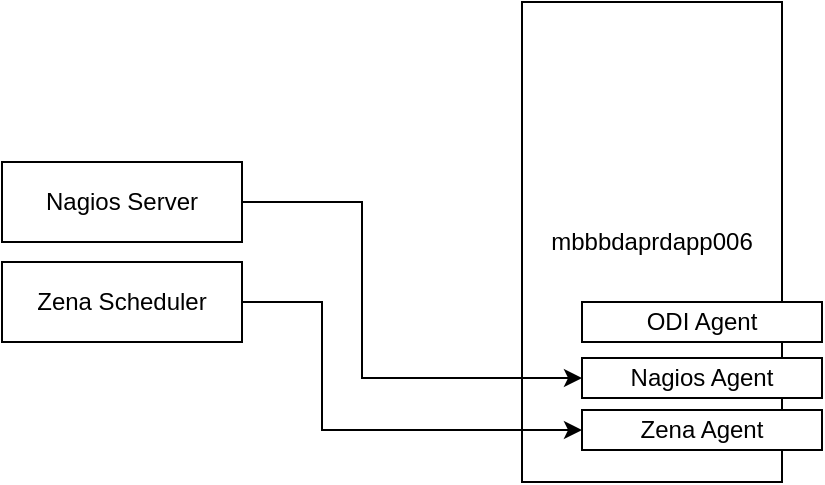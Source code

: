 <mxfile version="21.8.0" type="github">
  <diagram id="C5RBs43oDa-KdzZeNtuy" name="Page-1">
    <mxGraphModel dx="1514" dy="751" grid="1" gridSize="10" guides="1" tooltips="1" connect="1" arrows="1" fold="1" page="1" pageScale="1" pageWidth="1169" pageHeight="827" math="0" shadow="0">
      <root>
        <mxCell id="WIyWlLk6GJQsqaUBKTNV-0" />
        <mxCell id="WIyWlLk6GJQsqaUBKTNV-1" parent="WIyWlLk6GJQsqaUBKTNV-0" />
        <mxCell id="98sGe1JAiiOJ3lhRMk25-1" value="mbbbdaprdapp006" style="rounded=0;whiteSpace=wrap;html=1;" vertex="1" parent="WIyWlLk6GJQsqaUBKTNV-1">
          <mxGeometry x="360" y="190" width="130" height="240" as="geometry" />
        </mxCell>
        <mxCell id="98sGe1JAiiOJ3lhRMk25-14" style="edgeStyle=orthogonalEdgeStyle;rounded=0;orthogonalLoop=1;jettySize=auto;html=1;entryX=0;entryY=0.5;entryDx=0;entryDy=0;" edge="1" parent="WIyWlLk6GJQsqaUBKTNV-1" source="98sGe1JAiiOJ3lhRMk25-2" target="98sGe1JAiiOJ3lhRMk25-7">
          <mxGeometry relative="1" as="geometry">
            <Array as="points">
              <mxPoint x="260" y="340" />
              <mxPoint x="260" y="404" />
            </Array>
          </mxGeometry>
        </mxCell>
        <mxCell id="98sGe1JAiiOJ3lhRMk25-2" value="Zena Scheduler" style="rounded=0;whiteSpace=wrap;html=1;" vertex="1" parent="WIyWlLk6GJQsqaUBKTNV-1">
          <mxGeometry x="100" y="320" width="120" height="40" as="geometry" />
        </mxCell>
        <mxCell id="98sGe1JAiiOJ3lhRMk25-11" style="edgeStyle=orthogonalEdgeStyle;rounded=0;orthogonalLoop=1;jettySize=auto;html=1;entryX=0;entryY=0.5;entryDx=0;entryDy=0;" edge="1" parent="WIyWlLk6GJQsqaUBKTNV-1" source="98sGe1JAiiOJ3lhRMk25-3" target="98sGe1JAiiOJ3lhRMk25-5">
          <mxGeometry relative="1" as="geometry">
            <Array as="points">
              <mxPoint x="280" y="290" />
              <mxPoint x="280" y="378" />
            </Array>
          </mxGeometry>
        </mxCell>
        <mxCell id="98sGe1JAiiOJ3lhRMk25-3" value="Nagios Server" style="rounded=0;whiteSpace=wrap;html=1;" vertex="1" parent="WIyWlLk6GJQsqaUBKTNV-1">
          <mxGeometry x="100" y="270" width="120" height="40" as="geometry" />
        </mxCell>
        <mxCell id="98sGe1JAiiOJ3lhRMk25-4" value="ODI Agent" style="rounded=0;whiteSpace=wrap;html=1;" vertex="1" parent="WIyWlLk6GJQsqaUBKTNV-1">
          <mxGeometry x="390" y="340" width="120" height="20" as="geometry" />
        </mxCell>
        <mxCell id="98sGe1JAiiOJ3lhRMk25-5" value="Nagios Agent" style="rounded=0;whiteSpace=wrap;html=1;" vertex="1" parent="WIyWlLk6GJQsqaUBKTNV-1">
          <mxGeometry x="390" y="368" width="120" height="20" as="geometry" />
        </mxCell>
        <mxCell id="98sGe1JAiiOJ3lhRMk25-7" value="Zena Agent" style="rounded=0;whiteSpace=wrap;html=1;" vertex="1" parent="WIyWlLk6GJQsqaUBKTNV-1">
          <mxGeometry x="390" y="394" width="120" height="20" as="geometry" />
        </mxCell>
      </root>
    </mxGraphModel>
  </diagram>
</mxfile>
